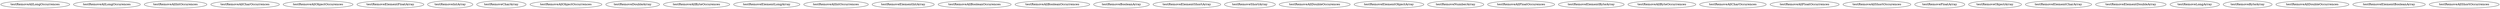 digraph G {
testRemoveAllLongOccurrences;
testRemoveAllLongOccurences;
testRemoveAllIntOccurences;
testRemoveAllCharOccurrences;
testRemoveAllObjectOccurences;
testRemoveElementFloatArray;
testRemoveIntArray;
testRemoveCharArray;
testRemoveAllObjectOccurrences;
testRemoveDoubleArray;
testRemoveAllByteOccurences;
testRemoveElementLongArray;
testRemoveAllIntOccurrences;
testRemoveElementIntArray;
testRemoveAllBooleanOccurences;
testRemoveAllBooleanOccurrences;
testRemoveBooleanArray;
testRemoveElementShortArray;
testRemoveShortArray;
testRemoveAllDoubleOccurences;
testRemoveElementObjectArray;
testRemoveNumberArray;
testRemoveAllFloatOccurences;
testRemoveElementByteArray;
testRemoveAllByteOccurrences;
testRemoveAllCharOccurences;
testRemoveAllFloatOccurrences;
testRemoveAllShortOccurences;
testRemoveFloatArray;
testRemoveObjectArray;
testRemoveElementCharArray;
testRemoveElementDoubleArray;
testRemoveLongArray;
testRemoveByteArray;
testRemoveAllDoubleOccurrences;
testRemoveElementBooleanArray;
testRemoveAllShortOccurrences;
}